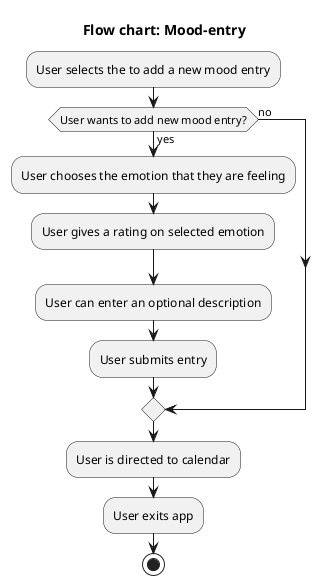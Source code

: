 @startuml

title: Flow chart: Mood-entry

 :User selects the to add a new mood entry;
    if (User wants to add new mood entry?) is (yes) then
      :User chooses the emotion that they are feeling;
      :User gives a rating on selected emotion;
      :User can enter an optional description;
      :User submits entry;

    else (no)
    end if

:User is directed to calendar;
:User exits app;
stop
@enduml
